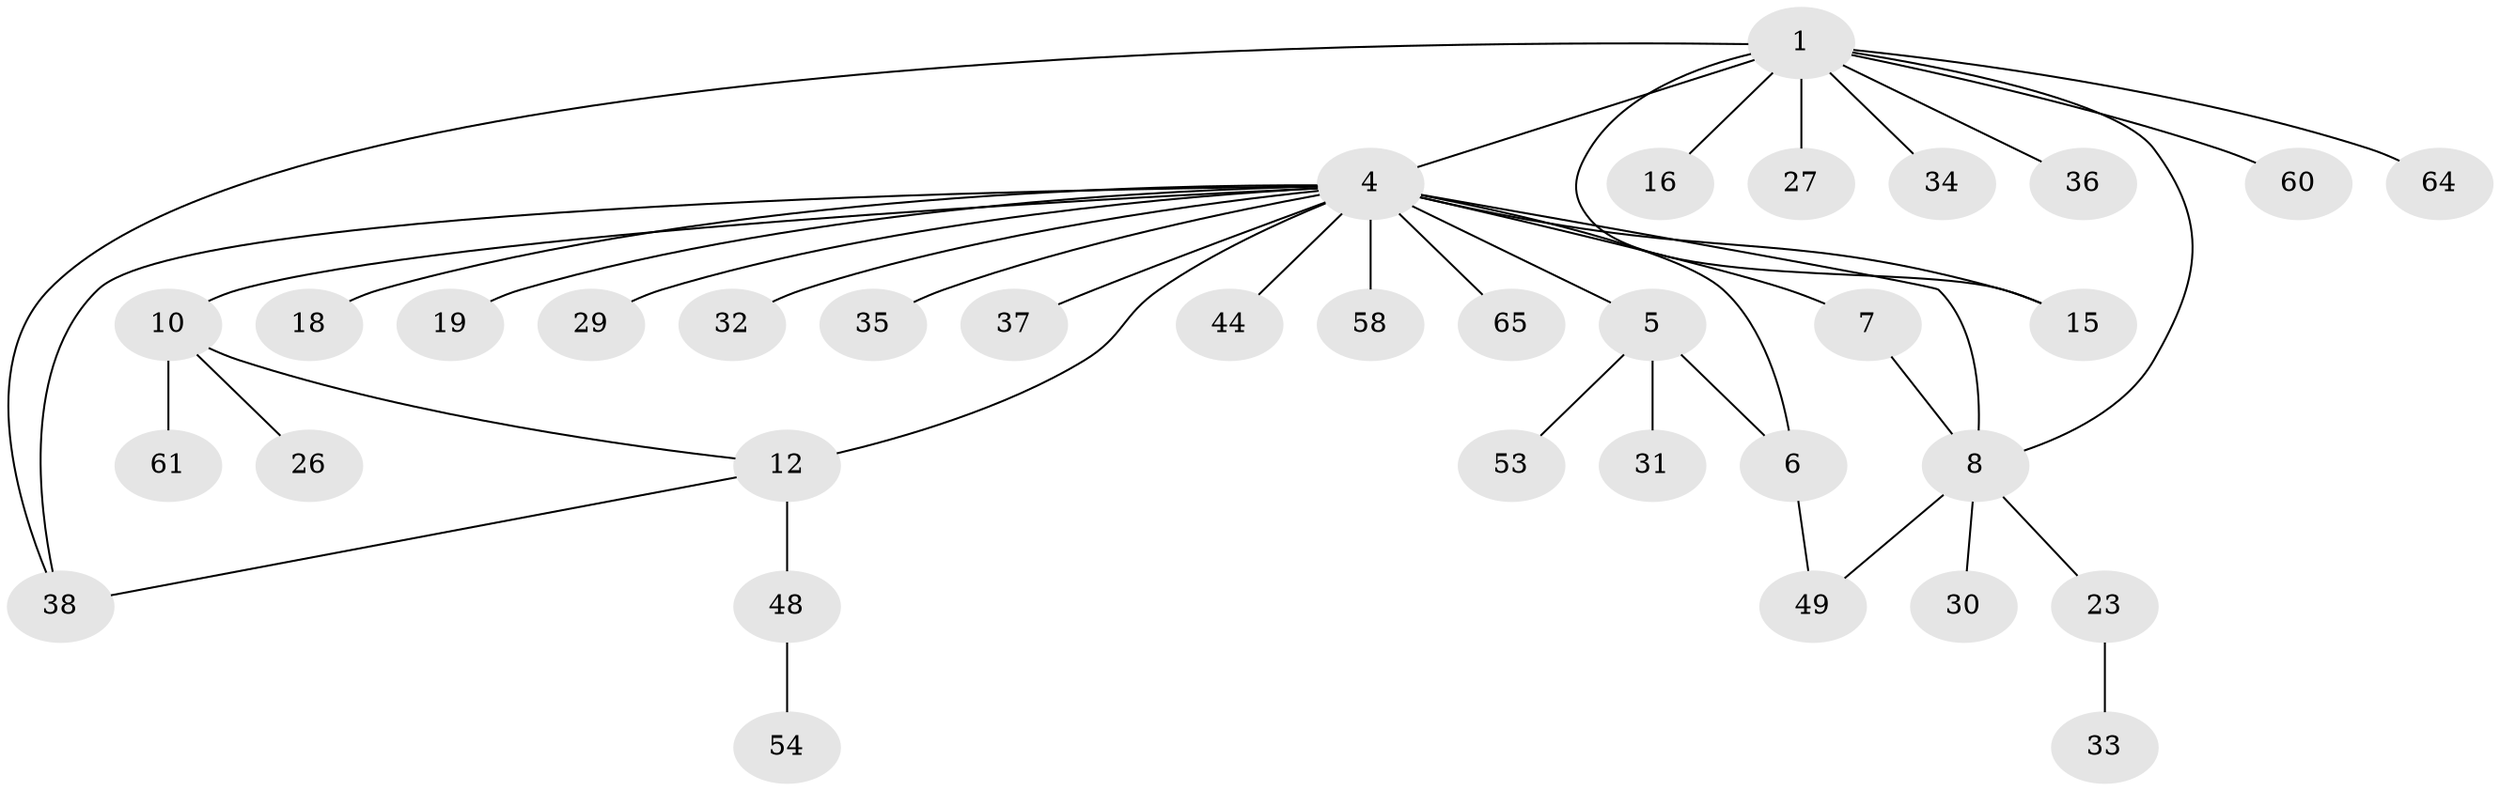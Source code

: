 // original degree distribution, {4: 0.07142857142857142, 7: 0.014285714285714285, 6: 0.014285714285714285, 11: 0.014285714285714285, 3: 0.07142857142857142, 8: 0.02857142857142857, 5: 0.04285714285714286, 10: 0.014285714285714285, 9: 0.014285714285714285, 2: 0.15714285714285714, 1: 0.5571428571428572}
// Generated by graph-tools (version 1.1) at 2025/15/03/09/25 04:15:48]
// undirected, 35 vertices, 42 edges
graph export_dot {
graph [start="1"]
  node [color=gray90,style=filled];
  1 [super="+3+2"];
  4 [super="+9+13+52+43+22+11"];
  5;
  6;
  7 [super="+46+40"];
  8 [super="+17+25"];
  10 [super="+42"];
  12 [super="+28+68+39+45"];
  15 [super="+41"];
  16 [super="+50"];
  18 [super="+57"];
  19;
  23 [super="+24"];
  26;
  27;
  29;
  30;
  31 [super="+70"];
  32;
  33;
  34;
  35;
  36;
  37;
  38 [super="+47"];
  44;
  48;
  49;
  53;
  54;
  58;
  60;
  61;
  64 [super="+69"];
  65;
  1 -- 4 [weight=2];
  1 -- 16;
  1 -- 38;
  1 -- 8;
  1 -- 15;
  1 -- 64;
  1 -- 34;
  1 -- 36;
  1 -- 27;
  1 -- 60;
  4 -- 5;
  4 -- 6;
  4 -- 58;
  4 -- 7;
  4 -- 8 [weight=3];
  4 -- 12 [weight=2];
  4 -- 44;
  4 -- 37;
  4 -- 38;
  4 -- 15 [weight=2];
  4 -- 18;
  4 -- 19;
  4 -- 29;
  4 -- 65;
  4 -- 32;
  4 -- 35;
  4 -- 10;
  5 -- 6;
  5 -- 31;
  5 -- 53;
  6 -- 49;
  7 -- 8;
  8 -- 23;
  8 -- 49;
  8 -- 30;
  10 -- 12;
  10 -- 26;
  10 -- 61;
  12 -- 48;
  12 -- 38;
  23 -- 33;
  48 -- 54;
}
